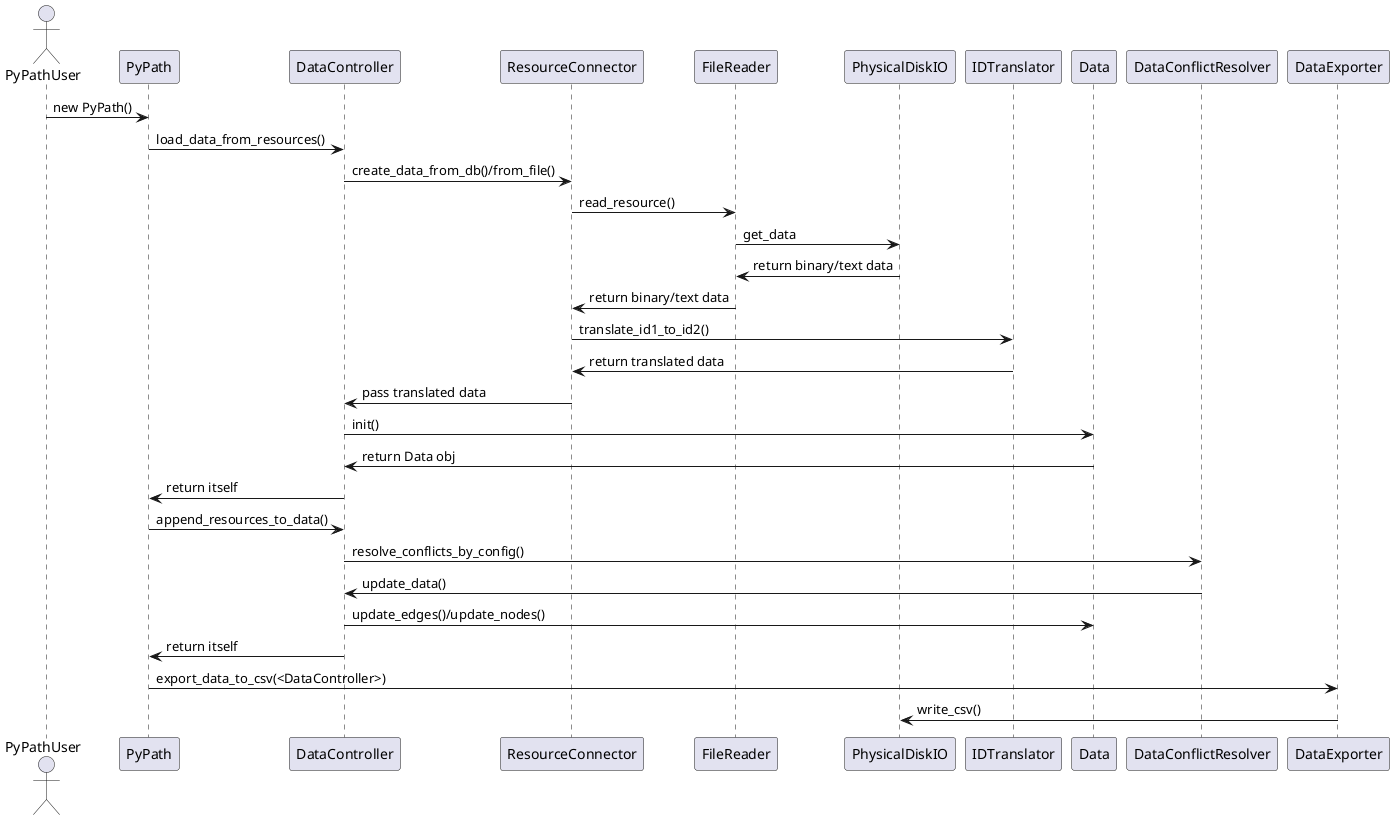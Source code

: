 @startuml
Actor PyPathUser
PyPathUser -> PyPath: new PyPath()
PyPath -> DataController: load_data_from_resources()
DataController -> ResourceConnector: create_data_from_db()/from_file()
ResourceConnector -> FileReader: read_resource()
FileReader -> PhysicalDiskIO: get_data
PhysicalDiskIO -> FileReader: return binary/text data
FileReader -> ResourceConnector: return binary/text data
ResourceConnector -> IDTranslator: translate_id1_to_id2()
IDTranslator -> ResourceConnector: return translated data
ResourceConnector -> DataController: pass translated data
DataController -> Data: init()
Data -> DataController: return Data obj
DataController -> PyPath: return itself
PyPath -> DataController: append_resources_to_data()
DataController -> DataConflictResolver: resolve_conflicts_by_config()
DataConflictResolver -> DataController: update_data()
DataController -> Data: update_edges()/update_nodes()
DataController -> PyPath: return itself
PyPath -> DataExporter: export_data_to_csv(<DataController>)
DataExporter -> PhysicalDiskIO: write_csv()

@enduml
